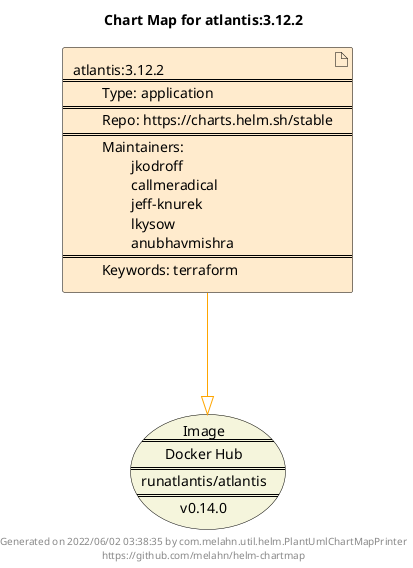@startuml
skinparam linetype ortho
skinparam backgroundColor white
skinparam usecaseBorderColor black
skinparam usecaseArrowColor LightSlateGray
skinparam artifactBorderColor black
skinparam artifactArrowColor LightSlateGray

title Chart Map for atlantis:3.12.2

'There is one referenced Helm Chart
artifact "atlantis:3.12.2\n====\n\tType: application\n====\n\tRepo: https://charts.helm.sh/stable\n====\n\tMaintainers: \n\t\tjkodroff\n\t\tcallmeradical\n\t\tjeff-knurek\n\t\tlkysow\n\t\tanubhavmishra\n====\n\tKeywords: terraform" as atlantis_3_12_2 #BlanchedAlmond

'There is one referenced Docker Image
usecase "Image\n====\nDocker Hub\n====\nrunatlantis/atlantis\n====\nv0.14.0" as runatlantis_atlantis_v0_14_0 #Beige

'Chart Dependencies
atlantis_3_12_2--[#orange]-|>runatlantis_atlantis_v0_14_0

center footer Generated on 2022/06/02 03:38:35 by com.melahn.util.helm.PlantUmlChartMapPrinter\nhttps://github.com/melahn/helm-chartmap
@enduml
